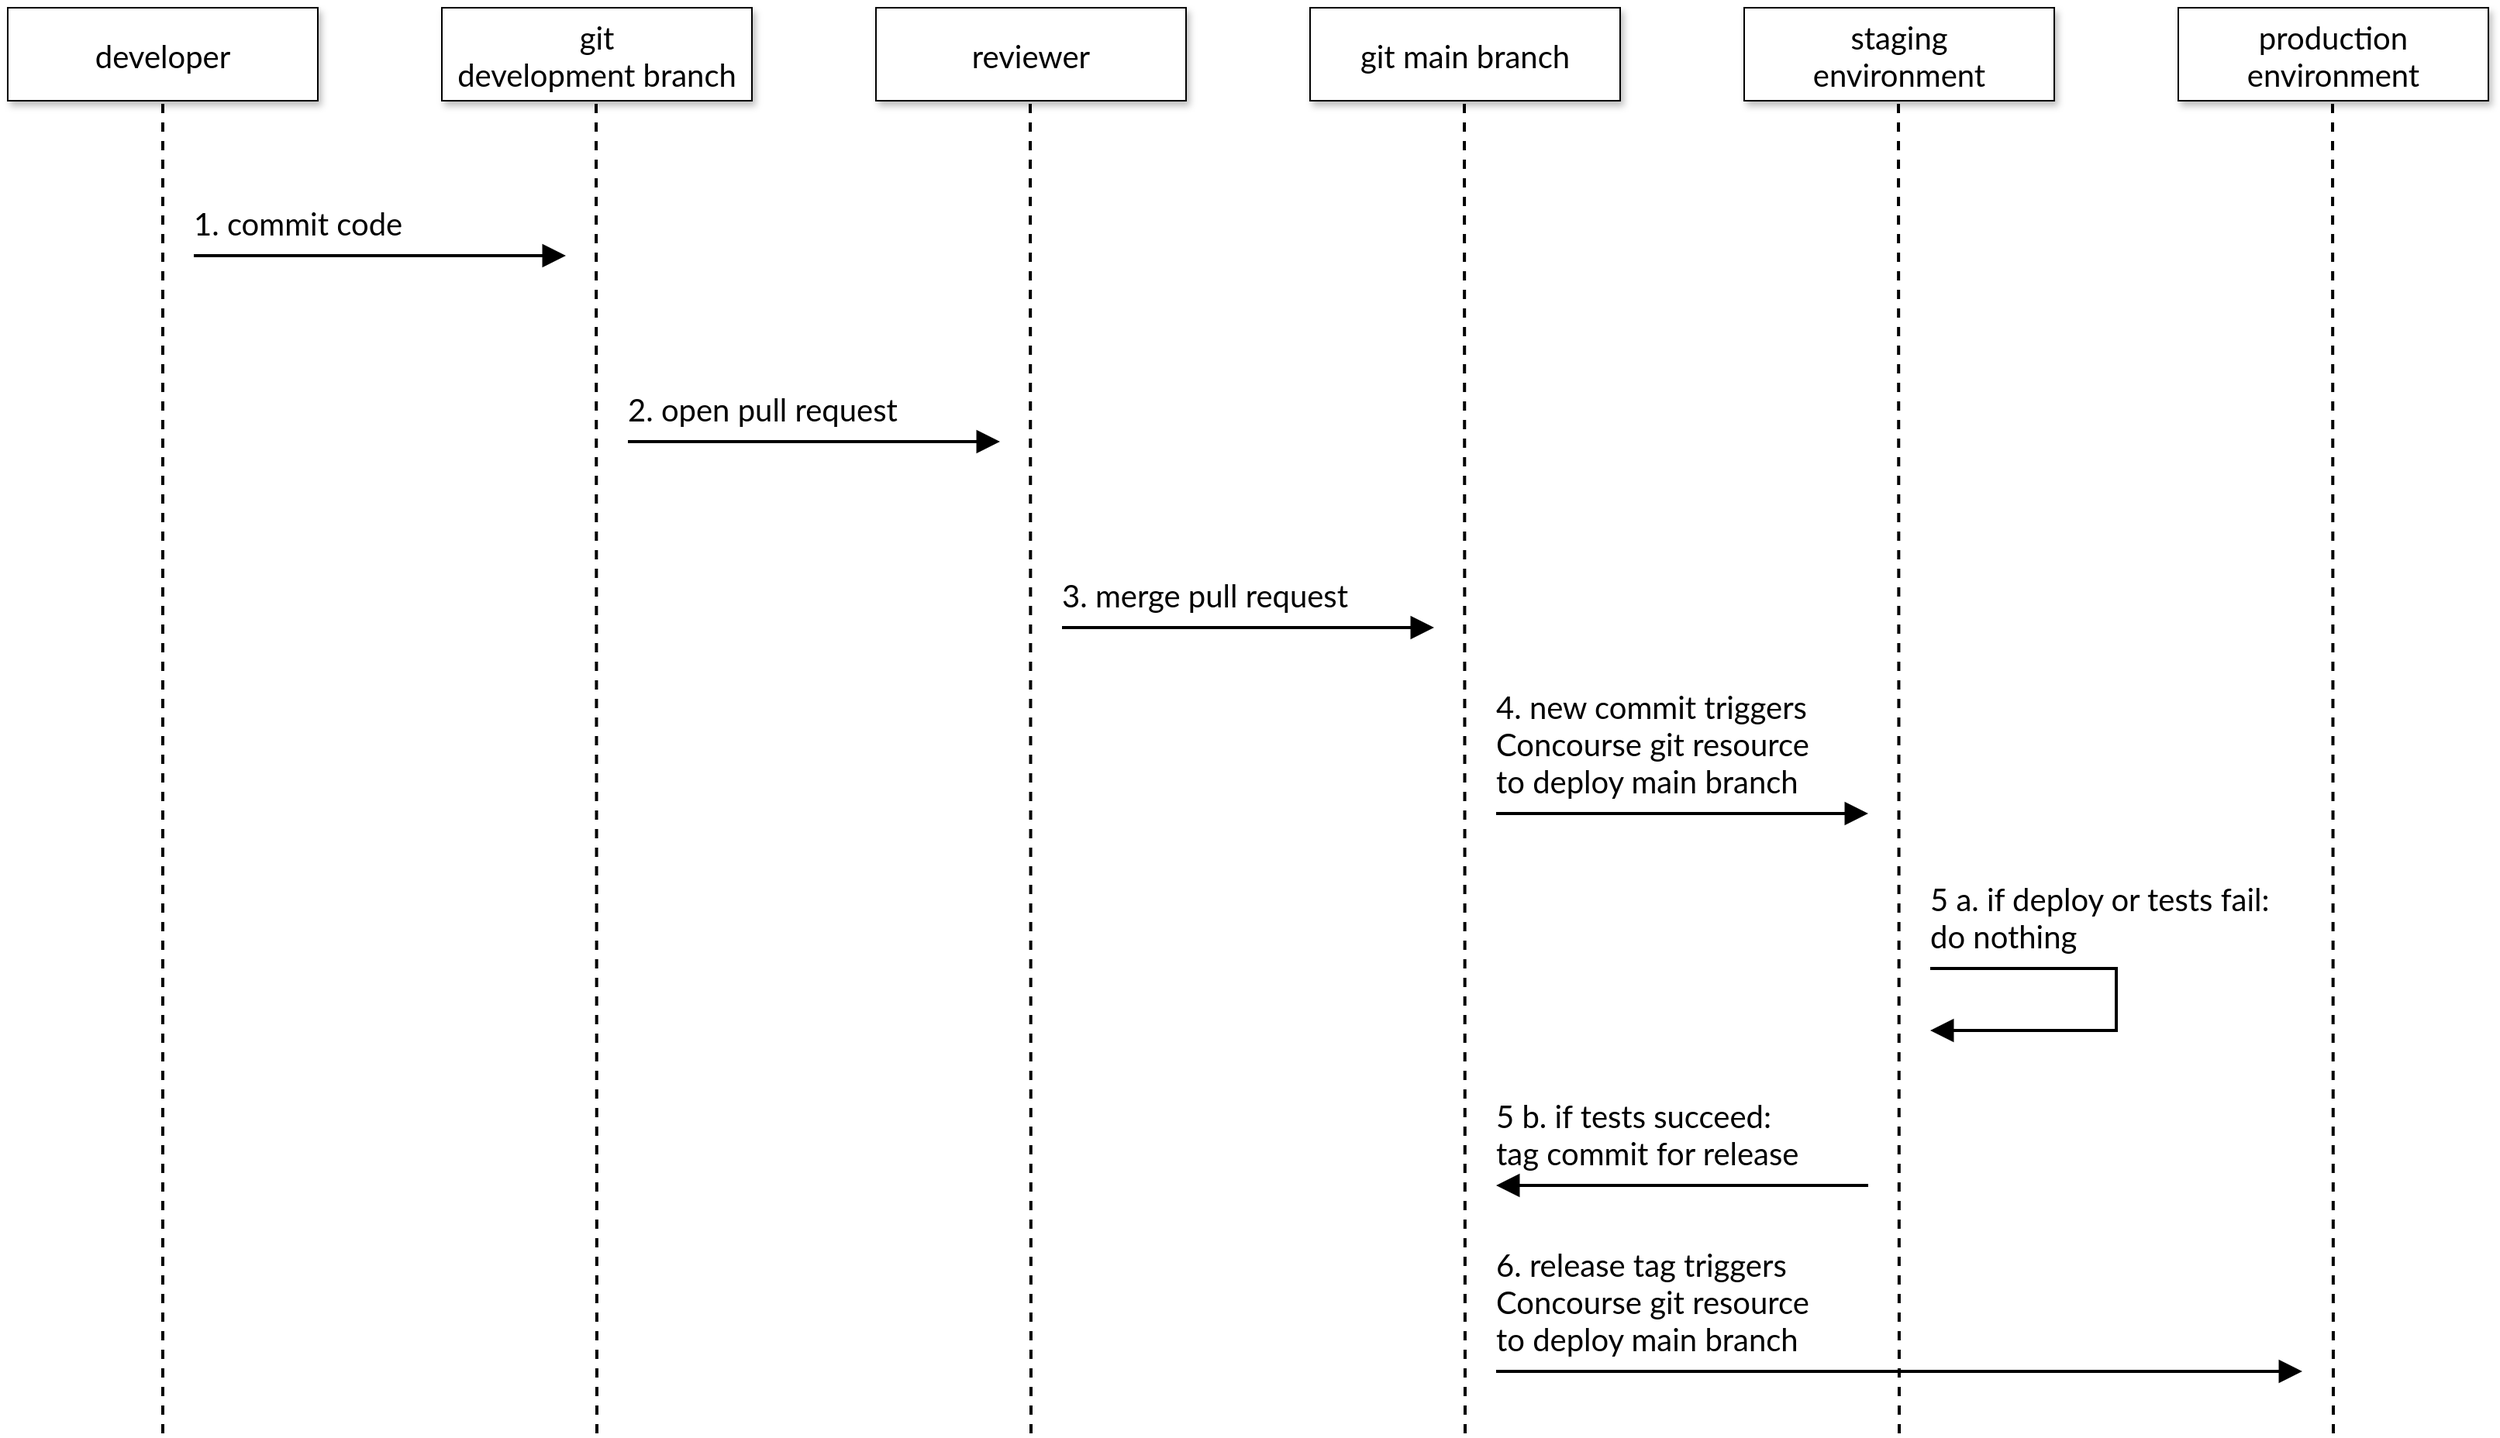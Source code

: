 <mxfile version="13.10.6" type="google"><diagram id="B2ZyAZnk22-WJZrN_EGX" name="Page-1"><mxGraphModel dx="1818" dy="1032" grid="1" gridSize="10" guides="1" tooltips="1" connect="1" arrows="1" fold="1" page="1" pageScale="1" pageWidth="1654" pageHeight="1169" math="0" shadow="0"><root><mxCell id="0"/><mxCell id="1" parent="0"/><mxCell id="9nJeUAznJC367Ok0YGYp-1" value="developer" style="rounded=0;whiteSpace=wrap;html=1;fontFamily=Lato;fontSource=https%3A%2F%2Ffonts.googleapis.com%2Fcss%3Ffamily%3DLato;fontSize=20;shadow=1;" parent="1" vertex="1"><mxGeometry x="40" y="40" width="200" height="60" as="geometry"/></mxCell><mxCell id="9nJeUAznJC367Ok0YGYp-2" value="&lt;div style=&quot;font-size: 20px;&quot;&gt;git &lt;br style=&quot;font-size: 20px;&quot;&gt;&lt;/div&gt;&lt;div style=&quot;font-size: 20px;&quot;&gt;development branch&lt;/div&gt;" style="rounded=0;whiteSpace=wrap;html=1;fontFamily=Lato;fontSource=https%3A%2F%2Ffonts.googleapis.com%2Fcss%3Ffamily%3DLato;fontSize=20;shadow=1;" parent="1" vertex="1"><mxGeometry x="320" y="40" width="200" height="60" as="geometry"/></mxCell><mxCell id="9nJeUAznJC367Ok0YGYp-3" value="reviewer" style="rounded=0;whiteSpace=wrap;html=1;fontFamily=Lato;fontSource=https%3A%2F%2Ffonts.googleapis.com%2Fcss%3Ffamily%3DLato;fontSize=20;shadow=1;" parent="1" vertex="1"><mxGeometry x="600" y="40" width="200" height="60" as="geometry"/></mxCell><mxCell id="9nJeUAznJC367Ok0YGYp-4" value="git main branch" style="rounded=0;whiteSpace=wrap;html=1;fontFamily=Lato;fontSource=https%3A%2F%2Ffonts.googleapis.com%2Fcss%3Ffamily%3DLato;fontSize=20;shadow=1;" parent="1" vertex="1"><mxGeometry x="880" y="40" width="200" height="60" as="geometry"/></mxCell><mxCell id="9nJeUAznJC367Ok0YGYp-5" value="&lt;div style=&quot;font-size: 20px;&quot;&gt;staging &lt;br style=&quot;font-size: 20px;&quot;&gt;&lt;/div&gt;&lt;div style=&quot;font-size: 20px;&quot;&gt;environment&lt;/div&gt;" style="rounded=0;whiteSpace=wrap;html=1;fontFamily=Lato;fontSource=https%3A%2F%2Ffonts.googleapis.com%2Fcss%3Ffamily%3DLato;fontSize=20;shadow=1;" parent="1" vertex="1"><mxGeometry x="1160" y="40" width="200" height="60" as="geometry"/></mxCell><mxCell id="9nJeUAznJC367Ok0YGYp-6" value="&lt;div style=&quot;font-size: 20px;&quot;&gt;production &lt;br style=&quot;font-size: 20px;&quot;&gt;&lt;/div&gt;&lt;div style=&quot;font-size: 20px;&quot;&gt;environment&lt;/div&gt;" style="rounded=0;whiteSpace=wrap;html=1;fontFamily=Lato;fontSource=https%3A%2F%2Ffonts.googleapis.com%2Fcss%3Ffamily%3DLato;fontSize=20;shadow=1;" parent="1" vertex="1"><mxGeometry x="1440" y="40" width="200" height="60" as="geometry"/></mxCell><mxCell id="9nJeUAznJC367Ok0YGYp-7" value="" style="endArrow=none;dashed=1;html=1;strokeWidth=2;entryX=0.5;entryY=1;entryDx=0;entryDy=0;fontFamily=Lato;fontSource=https%3A%2F%2Ffonts.googleapis.com%2Fcss%3Ffamily%3DLato;fontSize=20;" parent="1" target="9nJeUAznJC367Ok0YGYp-1" edge="1"><mxGeometry width="50" height="50" relative="1" as="geometry"><mxPoint x="140" y="960" as="sourcePoint"/><mxPoint x="850" y="500" as="targetPoint"/></mxGeometry></mxCell><mxCell id="9nJeUAznJC367Ok0YGYp-8" value="" style="endArrow=none;dashed=1;html=1;strokeWidth=2;entryX=0.5;entryY=1;entryDx=0;entryDy=0;fontFamily=Lato;fontSource=https%3A%2F%2Ffonts.googleapis.com%2Fcss%3Ffamily%3DLato;fontSize=20;" parent="1" edge="1"><mxGeometry width="50" height="50" relative="1" as="geometry"><mxPoint x="420" y="960" as="sourcePoint"/><mxPoint x="419.5" y="100" as="targetPoint"/></mxGeometry></mxCell><mxCell id="9nJeUAznJC367Ok0YGYp-9" value="" style="endArrow=none;dashed=1;html=1;strokeWidth=2;entryX=0.5;entryY=1;entryDx=0;entryDy=0;fontFamily=Lato;fontSource=https%3A%2F%2Ffonts.googleapis.com%2Fcss%3Ffamily%3DLato;fontSize=20;" parent="1" edge="1"><mxGeometry width="50" height="50" relative="1" as="geometry"><mxPoint x="700" y="960" as="sourcePoint"/><mxPoint x="699.5" y="100" as="targetPoint"/></mxGeometry></mxCell><mxCell id="9nJeUAznJC367Ok0YGYp-10" value="" style="endArrow=none;dashed=1;html=1;strokeWidth=2;entryX=0.5;entryY=1;entryDx=0;entryDy=0;fontFamily=Lato;fontSource=https%3A%2F%2Ffonts.googleapis.com%2Fcss%3Ffamily%3DLato;fontSize=20;" parent="1" edge="1"><mxGeometry width="50" height="50" relative="1" as="geometry"><mxPoint x="980" y="960" as="sourcePoint"/><mxPoint x="979.5" y="100" as="targetPoint"/></mxGeometry></mxCell><mxCell id="9nJeUAznJC367Ok0YGYp-11" value="" style="endArrow=none;dashed=1;html=1;strokeWidth=2;entryX=0.5;entryY=1;entryDx=0;entryDy=0;fontFamily=Lato;fontSource=https%3A%2F%2Ffonts.googleapis.com%2Fcss%3Ffamily%3DLato;fontSize=20;" parent="1" edge="1"><mxGeometry width="50" height="50" relative="1" as="geometry"><mxPoint x="1260" y="960" as="sourcePoint"/><mxPoint x="1259.5" y="100" as="targetPoint"/></mxGeometry></mxCell><mxCell id="9nJeUAznJC367Ok0YGYp-12" value="" style="endArrow=none;dashed=1;html=1;strokeWidth=2;entryX=0.5;entryY=1;entryDx=0;entryDy=0;fontFamily=Lato;fontSource=https%3A%2F%2Ffonts.googleapis.com%2Fcss%3Ffamily%3DLato;fontSize=20;" parent="1" edge="1"><mxGeometry width="50" height="50" relative="1" as="geometry"><mxPoint x="1540" y="960" as="sourcePoint"/><mxPoint x="1539.5" y="100" as="targetPoint"/></mxGeometry></mxCell><mxCell id="9nJeUAznJC367Ok0YGYp-13" value="" style="endArrow=block;html=1;fontFamily=Lato;fontSource=https%3A%2F%2Ffonts.googleapis.com%2Fcss%3Ffamily%3DLato;fontSize=20;strokeWidth=2;endFill=1;startSize=6;endSize=10;" parent="1" edge="1"><mxGeometry width="50" height="50" relative="1" as="geometry"><mxPoint x="160" y="200" as="sourcePoint"/><mxPoint x="400" y="200" as="targetPoint"/></mxGeometry></mxCell><mxCell id="9nJeUAznJC367Ok0YGYp-20" value="&lt;div style=&quot;font-size: 20px;&quot; align=&quot;left&quot;&gt;1. commit code&lt;br style=&quot;font-size: 20px;&quot;&gt;&lt;/div&gt;" style="edgeLabel;html=1;align=left;verticalAlign=bottom;resizable=0;points=[];fontSize=20;fontFamily=Lato;spacing=0;spacingBottom=10;fontSource=https%3A%2F%2Ffonts.googleapis.com%2Fcss%3Ffamily%3DLato;labelBackgroundColor=none;" parent="9nJeUAznJC367Ok0YGYp-13" vertex="1" connectable="0"><mxGeometry x="-0.45" y="4" relative="1" as="geometry"><mxPoint x="-66" y="4" as="offset"/></mxGeometry></mxCell><mxCell id="9nJeUAznJC367Ok0YGYp-21" value="&lt;div style=&quot;font-size: 20px;&quot; align=&quot;left&quot;&gt;2. open pull request&lt;br style=&quot;font-size: 20px;&quot;&gt;&lt;/div&gt;" style="edgeLabel;html=1;align=left;verticalAlign=bottom;resizable=0;points=[];fontSize=20;fontFamily=Lato;spacing=0;spacingBottom=10;fontSource=https%3A%2F%2Ffonts.googleapis.com%2Fcss%3Ffamily%3DLato;labelBackgroundColor=none;" parent="9nJeUAznJC367Ok0YGYp-13" vertex="1" connectable="0"><mxGeometry x="-0.45" y="4" relative="1" as="geometry"><mxPoint x="214" y="124" as="offset"/></mxGeometry></mxCell><mxCell id="9nJeUAznJC367Ok0YGYp-22" value="3. merge pull request" style="edgeLabel;html=1;align=left;verticalAlign=bottom;resizable=0;points=[];fontSize=20;fontFamily=Lato;spacing=0;spacingBottom=10;fontSource=https%3A%2F%2Ffonts.googleapis.com%2Fcss%3Ffamily%3DLato;labelBackgroundColor=none;" parent="9nJeUAznJC367Ok0YGYp-13" vertex="1" connectable="0"><mxGeometry x="-0.45" y="4" relative="1" as="geometry"><mxPoint x="494" y="244" as="offset"/></mxGeometry></mxCell><mxCell id="9nJeUAznJC367Ok0YGYp-24" value="&lt;div style=&quot;font-size: 20px&quot;&gt;4. new commit triggers&lt;/div&gt;&lt;div style=&quot;font-size: 20px&quot;&gt;Concourse git resource&lt;/div&gt;&lt;div style=&quot;font-size: 20px&quot;&gt;to deploy main branch&lt;br style=&quot;font-size: 20px&quot;&gt;&lt;/div&gt;" style="edgeLabel;html=1;align=left;verticalAlign=bottom;resizable=0;points=[];fontSize=20;fontFamily=Lato;spacing=0;spacingBottom=10;fontSource=https%3A%2F%2Ffonts.googleapis.com%2Fcss%3Ffamily%3DLato;labelBackgroundColor=none;" parent="9nJeUAznJC367Ok0YGYp-13" vertex="1" connectable="0"><mxGeometry x="-0.45" y="4" relative="1" as="geometry"><mxPoint x="774" y="364" as="offset"/></mxGeometry></mxCell><mxCell id="9nJeUAznJC367Ok0YGYp-25" value="&lt;div style=&quot;font-size: 20px&quot;&gt;5 a. if deploy or tests fail:&lt;/div&gt;&lt;div style=&quot;font-size: 20px&quot;&gt; do nothing&lt;br style=&quot;font-size: 20px&quot;&gt;&lt;/div&gt;" style="edgeLabel;html=1;align=left;verticalAlign=bottom;resizable=0;points=[];fontSize=20;fontFamily=Lato;spacing=0;spacingBottom=10;fontSource=https%3A%2F%2Ffonts.googleapis.com%2Fcss%3Ffamily%3DLato;labelBackgroundColor=none;" parent="9nJeUAznJC367Ok0YGYp-13" vertex="1" connectable="0"><mxGeometry x="-0.45" y="4" relative="1" as="geometry"><mxPoint x="1054" y="464" as="offset"/></mxGeometry></mxCell><mxCell id="9nJeUAznJC367Ok0YGYp-26" value="&lt;div style=&quot;font-size: 20px&quot;&gt;5 b. if tests succeed:&lt;/div&gt;&lt;div style=&quot;font-size: 20px&quot;&gt;tag commit for release&lt;br style=&quot;font-size: 20px&quot;&gt;&lt;/div&gt;" style="edgeLabel;html=1;align=left;verticalAlign=bottom;resizable=0;points=[];fontSize=20;fontFamily=Lato;spacing=0;spacingBottom=10;fontSource=https%3A%2F%2Ffonts.googleapis.com%2Fcss%3Ffamily%3DLato;labelBackgroundColor=none;" parent="9nJeUAznJC367Ok0YGYp-13" vertex="1" connectable="0"><mxGeometry x="-0.45" y="4" relative="1" as="geometry"><mxPoint x="774" y="604" as="offset"/></mxGeometry></mxCell><mxCell id="9nJeUAznJC367Ok0YGYp-27" value="&lt;div style=&quot;font-size: 20px&quot;&gt;6. release tag triggers &lt;br style=&quot;font-size: 20px&quot;&gt;&lt;/div&gt;&lt;div style=&quot;font-size: 20px&quot;&gt;Concourse git resource &lt;br style=&quot;font-size: 20px&quot;&gt;&lt;/div&gt;&lt;div style=&quot;font-size: 20px&quot;&gt;to deploy main branch&lt;/div&gt;" style="edgeLabel;html=1;align=left;verticalAlign=bottom;resizable=0;points=[];fontSize=20;fontFamily=Lato;spacing=0;spacingBottom=10;fontSource=https%3A%2F%2Ffonts.googleapis.com%2Fcss%3Ffamily%3DLato;labelBackgroundColor=none;" parent="9nJeUAznJC367Ok0YGYp-13" vertex="1" connectable="0"><mxGeometry x="-0.45" y="4" relative="1" as="geometry"><mxPoint x="774" y="724" as="offset"/></mxGeometry></mxCell><mxCell id="9nJeUAznJC367Ok0YGYp-14" value="" style="endArrow=block;html=1;fontFamily=Lato;fontSource=https%3A%2F%2Ffonts.googleapis.com%2Fcss%3Ffamily%3DLato;fontSize=20;strokeWidth=2;endFill=1;startSize=6;endSize=10;" parent="1" edge="1"><mxGeometry width="50" height="50" relative="1" as="geometry"><mxPoint x="440" y="320" as="sourcePoint"/><mxPoint x="680" y="320" as="targetPoint"/></mxGeometry></mxCell><mxCell id="9nJeUAznJC367Ok0YGYp-15" value="" style="endArrow=block;html=1;fontFamily=Lato;fontSource=https%3A%2F%2Ffonts.googleapis.com%2Fcss%3Ffamily%3DLato;fontSize=20;strokeWidth=2;endFill=1;startSize=6;endSize=10;" parent="1" edge="1"><mxGeometry width="50" height="50" relative="1" as="geometry"><mxPoint x="720" y="440" as="sourcePoint"/><mxPoint x="960" y="440" as="targetPoint"/></mxGeometry></mxCell><mxCell id="9nJeUAznJC367Ok0YGYp-16" value="" style="endArrow=block;html=1;fontFamily=Lato;fontSource=https%3A%2F%2Ffonts.googleapis.com%2Fcss%3Ffamily%3DLato;fontSize=20;strokeWidth=2;endFill=1;startSize=6;endSize=10;edgeStyle=orthogonalEdgeStyle;" parent="1" edge="1"><mxGeometry width="50" height="50" relative="1" as="geometry"><mxPoint x="1000" y="560" as="sourcePoint"/><mxPoint x="1240" y="560" as="targetPoint"/></mxGeometry></mxCell><mxCell id="9nJeUAznJC367Ok0YGYp-17" value="" style="endArrow=block;html=1;fontFamily=Lato;fontSource=https%3A%2F%2Ffonts.googleapis.com%2Fcss%3Ffamily%3DLato;fontSize=20;strokeWidth=2;endFill=1;startSize=6;endSize=10;edgeStyle=orthogonalEdgeStyle;rounded=0;" parent="1" edge="1"><mxGeometry width="50" height="50" relative="1" as="geometry"><mxPoint x="1280" y="660" as="sourcePoint"/><mxPoint x="1280" y="700" as="targetPoint"/><Array as="points"><mxPoint x="1400" y="660"/><mxPoint x="1400" y="700"/><mxPoint x="1280" y="700"/></Array></mxGeometry></mxCell><mxCell id="9nJeUAznJC367Ok0YGYp-18" value="" style="endArrow=none;html=1;fontFamily=Lato;fontSource=https%3A%2F%2Ffonts.googleapis.com%2Fcss%3Ffamily%3DLato;fontSize=20;strokeWidth=2;endFill=0;startSize=10;endSize=10;edgeStyle=orthogonalEdgeStyle;startArrow=block;startFill=1;" parent="1" edge="1"><mxGeometry width="50" height="50" relative="1" as="geometry"><mxPoint x="1000" y="800" as="sourcePoint"/><mxPoint x="1240" y="800" as="targetPoint"/></mxGeometry></mxCell><mxCell id="9nJeUAznJC367Ok0YGYp-19" value="" style="endArrow=block;html=1;fontFamily=Lato;fontSource=https%3A%2F%2Ffonts.googleapis.com%2Fcss%3Ffamily%3DLato;fontSize=20;strokeWidth=2;endFill=1;startSize=6;endSize=10;edgeStyle=orthogonalEdgeStyle;" parent="1" edge="1"><mxGeometry width="50" height="50" relative="1" as="geometry"><mxPoint x="1000" y="920" as="sourcePoint"/><mxPoint x="1520" y="920" as="targetPoint"/></mxGeometry></mxCell></root></mxGraphModel></diagram></mxfile>